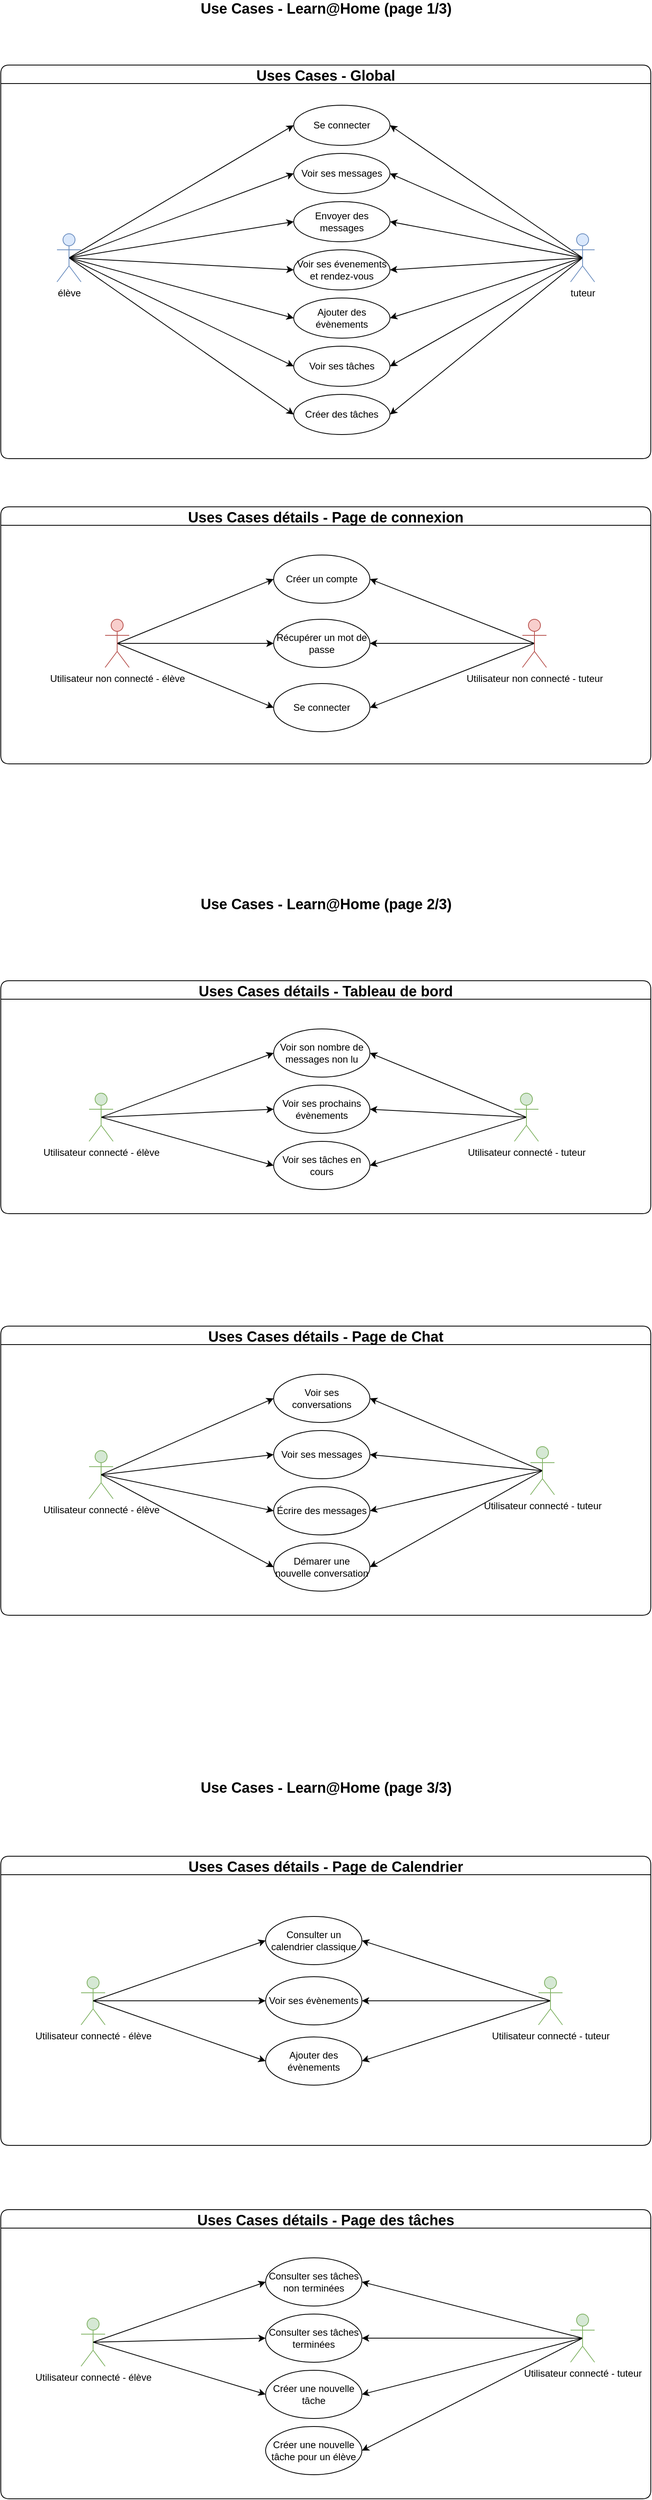 <mxfile version="16.5.6" type="github">
  <diagram id="5y3Y8shm7LxuJrihZbew" name="Page-1">
    <mxGraphModel dx="1597" dy="2148" grid="1" gridSize="10" guides="1" tooltips="1" connect="1" arrows="1" fold="1" page="1" pageScale="1" pageWidth="850" pageHeight="1100" math="0" shadow="0">
      <root>
        <mxCell id="0" />
        <mxCell id="1" parent="0" />
        <mxCell id="k5tXMVWCxpUMDOGmqdlx-50" value="Uses Cases - Global" style="swimlane;rounded=1;fontSize=18;" parent="1" vertex="1">
          <mxGeometry x="20" y="-980" width="810" height="490" as="geometry">
            <mxRectangle x="20" y="-1090" width="810" height="30" as="alternateBounds" />
          </mxGeometry>
        </mxCell>
        <mxCell id="9ta2XqwKcZoJ4byoa4TT-27" style="edgeStyle=none;rounded=0;orthogonalLoop=1;jettySize=auto;html=1;exitX=0.5;exitY=0.5;exitDx=0;exitDy=0;exitPerimeter=0;entryX=0;entryY=0.5;entryDx=0;entryDy=0;" edge="1" parent="k5tXMVWCxpUMDOGmqdlx-50" source="SRBUkLa7oLqDcEIWUBkG-1" target="SRBUkLa7oLqDcEIWUBkG-5">
          <mxGeometry relative="1" as="geometry" />
        </mxCell>
        <mxCell id="9ta2XqwKcZoJ4byoa4TT-28" style="edgeStyle=none;rounded=0;orthogonalLoop=1;jettySize=auto;html=1;exitX=0.5;exitY=0.5;exitDx=0;exitDy=0;exitPerimeter=0;entryX=0;entryY=0.5;entryDx=0;entryDy=0;" edge="1" parent="k5tXMVWCxpUMDOGmqdlx-50" source="SRBUkLa7oLqDcEIWUBkG-1" target="SRBUkLa7oLqDcEIWUBkG-8">
          <mxGeometry relative="1" as="geometry" />
        </mxCell>
        <mxCell id="9ta2XqwKcZoJ4byoa4TT-29" style="edgeStyle=none;rounded=0;orthogonalLoop=1;jettySize=auto;html=1;exitX=0.5;exitY=0.5;exitDx=0;exitDy=0;exitPerimeter=0;entryX=0;entryY=0.5;entryDx=0;entryDy=0;" edge="1" parent="k5tXMVWCxpUMDOGmqdlx-50" source="SRBUkLa7oLqDcEIWUBkG-1" target="SRBUkLa7oLqDcEIWUBkG-9">
          <mxGeometry relative="1" as="geometry" />
        </mxCell>
        <mxCell id="9ta2XqwKcZoJ4byoa4TT-30" style="edgeStyle=none;rounded=0;orthogonalLoop=1;jettySize=auto;html=1;exitX=0.5;exitY=0.5;exitDx=0;exitDy=0;exitPerimeter=0;entryX=0;entryY=0.5;entryDx=0;entryDy=0;" edge="1" parent="k5tXMVWCxpUMDOGmqdlx-50" source="SRBUkLa7oLqDcEIWUBkG-1" target="SRBUkLa7oLqDcEIWUBkG-7">
          <mxGeometry relative="1" as="geometry" />
        </mxCell>
        <mxCell id="9ta2XqwKcZoJ4byoa4TT-31" style="edgeStyle=none;rounded=0;orthogonalLoop=1;jettySize=auto;html=1;exitX=0.5;exitY=0.5;exitDx=0;exitDy=0;exitPerimeter=0;entryX=0;entryY=0.5;entryDx=0;entryDy=0;" edge="1" parent="k5tXMVWCxpUMDOGmqdlx-50" source="SRBUkLa7oLqDcEIWUBkG-1" target="SRBUkLa7oLqDcEIWUBkG-10">
          <mxGeometry relative="1" as="geometry" />
        </mxCell>
        <mxCell id="9ta2XqwKcZoJ4byoa4TT-32" style="edgeStyle=none;rounded=0;orthogonalLoop=1;jettySize=auto;html=1;exitX=0.5;exitY=0.5;exitDx=0;exitDy=0;exitPerimeter=0;entryX=0;entryY=0.5;entryDx=0;entryDy=0;" edge="1" parent="k5tXMVWCxpUMDOGmqdlx-50" source="SRBUkLa7oLqDcEIWUBkG-1" target="SRBUkLa7oLqDcEIWUBkG-6">
          <mxGeometry relative="1" as="geometry" />
        </mxCell>
        <mxCell id="9ta2XqwKcZoJ4byoa4TT-33" style="edgeStyle=none;rounded=0;orthogonalLoop=1;jettySize=auto;html=1;exitX=0.5;exitY=0.5;exitDx=0;exitDy=0;exitPerimeter=0;entryX=0;entryY=0.5;entryDx=0;entryDy=0;" edge="1" parent="k5tXMVWCxpUMDOGmqdlx-50" source="SRBUkLa7oLqDcEIWUBkG-1" target="SRBUkLa7oLqDcEIWUBkG-11">
          <mxGeometry relative="1" as="geometry" />
        </mxCell>
        <mxCell id="SRBUkLa7oLqDcEIWUBkG-1" value="élève" style="shape=umlActor;verticalLabelPosition=bottom;verticalAlign=top;html=1;outlineConnect=0;fillColor=#dae8fc;strokeColor=#6c8ebf;" parent="k5tXMVWCxpUMDOGmqdlx-50" vertex="1">
          <mxGeometry x="70" y="210" width="30" height="60" as="geometry" />
        </mxCell>
        <mxCell id="SRBUkLa7oLqDcEIWUBkG-5" value="Se connecter" style="ellipse;whiteSpace=wrap;html=1;" parent="k5tXMVWCxpUMDOGmqdlx-50" vertex="1">
          <mxGeometry x="365" y="50" width="120" height="50" as="geometry" />
        </mxCell>
        <mxCell id="SRBUkLa7oLqDcEIWUBkG-6" value="Voir ses tâches" style="ellipse;whiteSpace=wrap;html=1;" parent="k5tXMVWCxpUMDOGmqdlx-50" vertex="1">
          <mxGeometry x="365" y="350" width="120" height="50" as="geometry" />
        </mxCell>
        <mxCell id="SRBUkLa7oLqDcEIWUBkG-7" value="Voir ses évenements et rendez-vous" style="ellipse;whiteSpace=wrap;html=1;" parent="k5tXMVWCxpUMDOGmqdlx-50" vertex="1">
          <mxGeometry x="365" y="230" width="120" height="50" as="geometry" />
        </mxCell>
        <mxCell id="SRBUkLa7oLqDcEIWUBkG-8" value="Voir ses messages" style="ellipse;whiteSpace=wrap;html=1;" parent="k5tXMVWCxpUMDOGmqdlx-50" vertex="1">
          <mxGeometry x="365" y="110" width="120" height="50" as="geometry" />
        </mxCell>
        <mxCell id="SRBUkLa7oLqDcEIWUBkG-9" value="Envoyer des messages" style="ellipse;whiteSpace=wrap;html=1;" parent="k5tXMVWCxpUMDOGmqdlx-50" vertex="1">
          <mxGeometry x="365" y="170" width="120" height="50" as="geometry" />
        </mxCell>
        <mxCell id="SRBUkLa7oLqDcEIWUBkG-10" value="Ajouter des évènements" style="ellipse;whiteSpace=wrap;html=1;" parent="k5tXMVWCxpUMDOGmqdlx-50" vertex="1">
          <mxGeometry x="365" y="290" width="120" height="50" as="geometry" />
        </mxCell>
        <mxCell id="SRBUkLa7oLqDcEIWUBkG-11" value="Créer des tâches" style="ellipse;whiteSpace=wrap;html=1;" parent="k5tXMVWCxpUMDOGmqdlx-50" vertex="1">
          <mxGeometry x="365" y="410" width="120" height="50" as="geometry" />
        </mxCell>
        <mxCell id="9ta2XqwKcZoJ4byoa4TT-20" style="edgeStyle=none;rounded=0;orthogonalLoop=1;jettySize=auto;html=1;exitX=0.5;exitY=0.5;exitDx=0;exitDy=0;exitPerimeter=0;entryX=1;entryY=0.5;entryDx=0;entryDy=0;" edge="1" parent="k5tXMVWCxpUMDOGmqdlx-50" source="9ta2XqwKcZoJ4byoa4TT-19" target="SRBUkLa7oLqDcEIWUBkG-5">
          <mxGeometry relative="1" as="geometry" />
        </mxCell>
        <mxCell id="9ta2XqwKcZoJ4byoa4TT-21" style="edgeStyle=none;rounded=0;orthogonalLoop=1;jettySize=auto;html=1;exitX=0.5;exitY=0.5;exitDx=0;exitDy=0;exitPerimeter=0;entryX=1;entryY=0.5;entryDx=0;entryDy=0;" edge="1" parent="k5tXMVWCxpUMDOGmqdlx-50" source="9ta2XqwKcZoJ4byoa4TT-19" target="SRBUkLa7oLqDcEIWUBkG-8">
          <mxGeometry relative="1" as="geometry" />
        </mxCell>
        <mxCell id="9ta2XqwKcZoJ4byoa4TT-22" style="edgeStyle=none;rounded=0;orthogonalLoop=1;jettySize=auto;html=1;exitX=0.5;exitY=0.5;exitDx=0;exitDy=0;exitPerimeter=0;entryX=1;entryY=0.5;entryDx=0;entryDy=0;" edge="1" parent="k5tXMVWCxpUMDOGmqdlx-50" source="9ta2XqwKcZoJ4byoa4TT-19" target="SRBUkLa7oLqDcEIWUBkG-9">
          <mxGeometry relative="1" as="geometry" />
        </mxCell>
        <mxCell id="9ta2XqwKcZoJ4byoa4TT-23" style="edgeStyle=none;rounded=0;orthogonalLoop=1;jettySize=auto;html=1;exitX=0.5;exitY=0.5;exitDx=0;exitDy=0;exitPerimeter=0;entryX=1;entryY=0.5;entryDx=0;entryDy=0;" edge="1" parent="k5tXMVWCxpUMDOGmqdlx-50" source="9ta2XqwKcZoJ4byoa4TT-19" target="SRBUkLa7oLqDcEIWUBkG-7">
          <mxGeometry relative="1" as="geometry" />
        </mxCell>
        <mxCell id="9ta2XqwKcZoJ4byoa4TT-24" style="edgeStyle=none;rounded=0;orthogonalLoop=1;jettySize=auto;html=1;exitX=0.5;exitY=0.5;exitDx=0;exitDy=0;exitPerimeter=0;entryX=1;entryY=0.5;entryDx=0;entryDy=0;" edge="1" parent="k5tXMVWCxpUMDOGmqdlx-50" source="9ta2XqwKcZoJ4byoa4TT-19" target="SRBUkLa7oLqDcEIWUBkG-10">
          <mxGeometry relative="1" as="geometry" />
        </mxCell>
        <mxCell id="9ta2XqwKcZoJ4byoa4TT-25" style="edgeStyle=none;rounded=0;orthogonalLoop=1;jettySize=auto;html=1;exitX=0.5;exitY=0.5;exitDx=0;exitDy=0;exitPerimeter=0;entryX=1;entryY=0.5;entryDx=0;entryDy=0;" edge="1" parent="k5tXMVWCxpUMDOGmqdlx-50" source="9ta2XqwKcZoJ4byoa4TT-19" target="SRBUkLa7oLqDcEIWUBkG-6">
          <mxGeometry relative="1" as="geometry" />
        </mxCell>
        <mxCell id="9ta2XqwKcZoJ4byoa4TT-26" style="edgeStyle=none;rounded=0;orthogonalLoop=1;jettySize=auto;html=1;exitX=0.5;exitY=0.5;exitDx=0;exitDy=0;exitPerimeter=0;entryX=1;entryY=0.5;entryDx=0;entryDy=0;" edge="1" parent="k5tXMVWCxpUMDOGmqdlx-50" source="9ta2XqwKcZoJ4byoa4TT-19" target="SRBUkLa7oLqDcEIWUBkG-11">
          <mxGeometry relative="1" as="geometry" />
        </mxCell>
        <mxCell id="9ta2XqwKcZoJ4byoa4TT-19" value="tuteur" style="shape=umlActor;verticalLabelPosition=bottom;verticalAlign=top;html=1;fillColor=#dae8fc;strokeColor=#6c8ebf;" vertex="1" parent="k5tXMVWCxpUMDOGmqdlx-50">
          <mxGeometry x="710" y="210" width="30" height="60" as="geometry" />
        </mxCell>
        <mxCell id="k5tXMVWCxpUMDOGmqdlx-51" value="Uses Cases détails - Page de connexion" style="swimlane;rounded=1;fontSize=18;" parent="1" vertex="1">
          <mxGeometry x="20" y="-430" width="810" height="320" as="geometry" />
        </mxCell>
        <mxCell id="k5tXMVWCxpUMDOGmqdlx-87" style="rounded=0;orthogonalLoop=1;jettySize=auto;html=1;exitX=0.5;exitY=0.5;exitDx=0;exitDy=0;exitPerimeter=0;entryX=0;entryY=0.5;entryDx=0;entryDy=0;fontSize=18;" parent="k5tXMVWCxpUMDOGmqdlx-51" source="k5tXMVWCxpUMDOGmqdlx-1" target="k5tXMVWCxpUMDOGmqdlx-85" edge="1">
          <mxGeometry relative="1" as="geometry" />
        </mxCell>
        <mxCell id="k5tXMVWCxpUMDOGmqdlx-90" style="edgeStyle=none;rounded=0;orthogonalLoop=1;jettySize=auto;html=1;exitX=0.5;exitY=0.5;exitDx=0;exitDy=0;exitPerimeter=0;entryX=0;entryY=0.5;entryDx=0;entryDy=0;fontSize=18;" parent="k5tXMVWCxpUMDOGmqdlx-51" source="k5tXMVWCxpUMDOGmqdlx-1" target="k5tXMVWCxpUMDOGmqdlx-88" edge="1">
          <mxGeometry relative="1" as="geometry" />
        </mxCell>
        <mxCell id="k5tXMVWCxpUMDOGmqdlx-91" style="edgeStyle=none;rounded=0;orthogonalLoop=1;jettySize=auto;html=1;exitX=0.5;exitY=0.5;exitDx=0;exitDy=0;exitPerimeter=0;entryX=0;entryY=0.5;entryDx=0;entryDy=0;fontSize=18;" parent="k5tXMVWCxpUMDOGmqdlx-51" source="k5tXMVWCxpUMDOGmqdlx-1" target="k5tXMVWCxpUMDOGmqdlx-89" edge="1">
          <mxGeometry relative="1" as="geometry" />
        </mxCell>
        <mxCell id="k5tXMVWCxpUMDOGmqdlx-1" value="Utilisateur non connecté - élève" style="shape=umlActor;verticalLabelPosition=bottom;verticalAlign=top;html=1;fillColor=#f8cecc;strokeColor=#b85450;" parent="k5tXMVWCxpUMDOGmqdlx-51" vertex="1">
          <mxGeometry x="130" y="140" width="30" height="60" as="geometry" />
        </mxCell>
        <mxCell id="k5tXMVWCxpUMDOGmqdlx-85" value="Créer un compte" style="ellipse;whiteSpace=wrap;html=1;verticalAlign=middle;" parent="k5tXMVWCxpUMDOGmqdlx-51" vertex="1">
          <mxGeometry x="340" y="60" width="120" height="60" as="geometry" />
        </mxCell>
        <mxCell id="k5tXMVWCxpUMDOGmqdlx-88" value="Récupérer un mot de passe" style="ellipse;whiteSpace=wrap;html=1;verticalAlign=middle;" parent="k5tXMVWCxpUMDOGmqdlx-51" vertex="1">
          <mxGeometry x="340" y="140" width="120" height="60" as="geometry" />
        </mxCell>
        <mxCell id="k5tXMVWCxpUMDOGmqdlx-89" value="Se connecter" style="ellipse;whiteSpace=wrap;html=1;verticalAlign=middle;" parent="k5tXMVWCxpUMDOGmqdlx-51" vertex="1">
          <mxGeometry x="340" y="220" width="120" height="60" as="geometry" />
        </mxCell>
        <mxCell id="9ta2XqwKcZoJ4byoa4TT-15" style="edgeStyle=none;rounded=0;orthogonalLoop=1;jettySize=auto;html=1;exitX=0.5;exitY=0.5;exitDx=0;exitDy=0;exitPerimeter=0;entryX=1;entryY=0.5;entryDx=0;entryDy=0;" edge="1" parent="k5tXMVWCxpUMDOGmqdlx-51" source="9ta2XqwKcZoJ4byoa4TT-14" target="k5tXMVWCxpUMDOGmqdlx-85">
          <mxGeometry relative="1" as="geometry" />
        </mxCell>
        <mxCell id="9ta2XqwKcZoJ4byoa4TT-16" style="edgeStyle=none;rounded=0;orthogonalLoop=1;jettySize=auto;html=1;exitX=0.5;exitY=0.5;exitDx=0;exitDy=0;exitPerimeter=0;entryX=1;entryY=0.5;entryDx=0;entryDy=0;" edge="1" parent="k5tXMVWCxpUMDOGmqdlx-51" source="9ta2XqwKcZoJ4byoa4TT-14" target="k5tXMVWCxpUMDOGmqdlx-88">
          <mxGeometry relative="1" as="geometry" />
        </mxCell>
        <mxCell id="9ta2XqwKcZoJ4byoa4TT-17" style="edgeStyle=none;rounded=0;orthogonalLoop=1;jettySize=auto;html=1;exitX=0.5;exitY=0.5;exitDx=0;exitDy=0;exitPerimeter=0;entryX=1;entryY=0.5;entryDx=0;entryDy=0;" edge="1" parent="k5tXMVWCxpUMDOGmqdlx-51" source="9ta2XqwKcZoJ4byoa4TT-14" target="k5tXMVWCxpUMDOGmqdlx-89">
          <mxGeometry relative="1" as="geometry" />
        </mxCell>
        <mxCell id="9ta2XqwKcZoJ4byoa4TT-14" value="Utilisateur non connecté - tuteur" style="shape=umlActor;verticalLabelPosition=bottom;verticalAlign=top;html=1;fillColor=#f8cecc;strokeColor=#b85450;" vertex="1" parent="k5tXMVWCxpUMDOGmqdlx-51">
          <mxGeometry x="650" y="140" width="30" height="60" as="geometry" />
        </mxCell>
        <mxCell id="k5tXMVWCxpUMDOGmqdlx-53" value="Uses Cases détails - Tableau de bord" style="swimlane;rounded=1;fontSize=18;" parent="1" vertex="1">
          <mxGeometry x="20" y="160" width="810" height="290" as="geometry" />
        </mxCell>
        <mxCell id="k5tXMVWCxpUMDOGmqdlx-95" style="edgeStyle=none;rounded=0;orthogonalLoop=1;jettySize=auto;html=1;exitX=0.5;exitY=0.5;exitDx=0;exitDy=0;exitPerimeter=0;entryX=0;entryY=0.5;entryDx=0;entryDy=0;fontSize=18;" parent="k5tXMVWCxpUMDOGmqdlx-53" source="k5tXMVWCxpUMDOGmqdlx-54" target="k5tXMVWCxpUMDOGmqdlx-92" edge="1">
          <mxGeometry relative="1" as="geometry" />
        </mxCell>
        <mxCell id="k5tXMVWCxpUMDOGmqdlx-97" style="edgeStyle=none;rounded=0;orthogonalLoop=1;jettySize=auto;html=1;exitX=0.5;exitY=0.5;exitDx=0;exitDy=0;exitPerimeter=0;entryX=0;entryY=0.5;entryDx=0;entryDy=0;fontSize=18;" parent="k5tXMVWCxpUMDOGmqdlx-53" source="k5tXMVWCxpUMDOGmqdlx-54" target="k5tXMVWCxpUMDOGmqdlx-93" edge="1">
          <mxGeometry relative="1" as="geometry" />
        </mxCell>
        <mxCell id="k5tXMVWCxpUMDOGmqdlx-98" style="edgeStyle=none;rounded=0;orthogonalLoop=1;jettySize=auto;html=1;exitX=0.5;exitY=0.5;exitDx=0;exitDy=0;exitPerimeter=0;entryX=0;entryY=0.5;entryDx=0;entryDy=0;fontSize=18;" parent="k5tXMVWCxpUMDOGmqdlx-53" source="k5tXMVWCxpUMDOGmqdlx-54" target="k5tXMVWCxpUMDOGmqdlx-94" edge="1">
          <mxGeometry relative="1" as="geometry" />
        </mxCell>
        <mxCell id="k5tXMVWCxpUMDOGmqdlx-54" value="Utilisateur connecté - élève" style="shape=umlActor;verticalLabelPosition=bottom;verticalAlign=top;html=1;fillColor=#d5e8d4;strokeColor=#82b366;" parent="k5tXMVWCxpUMDOGmqdlx-53" vertex="1">
          <mxGeometry x="110" y="140" width="30" height="60" as="geometry" />
        </mxCell>
        <mxCell id="k5tXMVWCxpUMDOGmqdlx-92" value="Voir son nombre de messages non lu" style="ellipse;whiteSpace=wrap;html=1;verticalAlign=middle;" parent="k5tXMVWCxpUMDOGmqdlx-53" vertex="1">
          <mxGeometry x="340" y="60" width="120" height="60" as="geometry" />
        </mxCell>
        <mxCell id="k5tXMVWCxpUMDOGmqdlx-93" value="Voir ses prochains évènements" style="ellipse;whiteSpace=wrap;html=1;verticalAlign=middle;" parent="k5tXMVWCxpUMDOGmqdlx-53" vertex="1">
          <mxGeometry x="340" y="130" width="120" height="60" as="geometry" />
        </mxCell>
        <mxCell id="k5tXMVWCxpUMDOGmqdlx-94" value="Voir ses tâches en cours" style="ellipse;whiteSpace=wrap;html=1;verticalAlign=middle;" parent="k5tXMVWCxpUMDOGmqdlx-53" vertex="1">
          <mxGeometry x="340" y="200" width="120" height="60" as="geometry" />
        </mxCell>
        <mxCell id="9ta2XqwKcZoJ4byoa4TT-11" style="edgeStyle=none;rounded=0;orthogonalLoop=1;jettySize=auto;html=1;exitX=0.5;exitY=0.5;exitDx=0;exitDy=0;exitPerimeter=0;entryX=1;entryY=0.5;entryDx=0;entryDy=0;" edge="1" parent="k5tXMVWCxpUMDOGmqdlx-53" source="9ta2XqwKcZoJ4byoa4TT-10" target="k5tXMVWCxpUMDOGmqdlx-92">
          <mxGeometry relative="1" as="geometry" />
        </mxCell>
        <mxCell id="9ta2XqwKcZoJ4byoa4TT-12" style="edgeStyle=none;rounded=0;orthogonalLoop=1;jettySize=auto;html=1;exitX=0.5;exitY=0.5;exitDx=0;exitDy=0;exitPerimeter=0;entryX=1;entryY=0.5;entryDx=0;entryDy=0;" edge="1" parent="k5tXMVWCxpUMDOGmqdlx-53" source="9ta2XqwKcZoJ4byoa4TT-10" target="k5tXMVWCxpUMDOGmqdlx-93">
          <mxGeometry relative="1" as="geometry" />
        </mxCell>
        <mxCell id="9ta2XqwKcZoJ4byoa4TT-13" style="edgeStyle=none;rounded=0;orthogonalLoop=1;jettySize=auto;html=1;exitX=0.5;exitY=0.5;exitDx=0;exitDy=0;exitPerimeter=0;entryX=1;entryY=0.5;entryDx=0;entryDy=0;" edge="1" parent="k5tXMVWCxpUMDOGmqdlx-53" source="9ta2XqwKcZoJ4byoa4TT-10" target="k5tXMVWCxpUMDOGmqdlx-94">
          <mxGeometry relative="1" as="geometry" />
        </mxCell>
        <mxCell id="9ta2XqwKcZoJ4byoa4TT-10" value="Utilisateur connecté - tuteur" style="shape=umlActor;verticalLabelPosition=bottom;verticalAlign=top;html=1;fillColor=#d5e8d4;strokeColor=#82b366;" vertex="1" parent="k5tXMVWCxpUMDOGmqdlx-53">
          <mxGeometry x="640" y="140" width="30" height="60" as="geometry" />
        </mxCell>
        <mxCell id="k5tXMVWCxpUMDOGmqdlx-99" value="Uses Cases détails - Page de Chat" style="swimlane;rounded=1;fontSize=18;" parent="1" vertex="1">
          <mxGeometry x="20" y="590" width="810" height="360" as="geometry" />
        </mxCell>
        <mxCell id="k5tXMVWCxpUMDOGmqdlx-121" style="edgeStyle=none;rounded=0;orthogonalLoop=1;jettySize=auto;html=1;exitX=0.5;exitY=0.5;exitDx=0;exitDy=0;exitPerimeter=0;entryX=0;entryY=0.5;entryDx=0;entryDy=0;fontSize=18;" parent="k5tXMVWCxpUMDOGmqdlx-99" source="k5tXMVWCxpUMDOGmqdlx-103" target="k5tXMVWCxpUMDOGmqdlx-107" edge="1">
          <mxGeometry relative="1" as="geometry" />
        </mxCell>
        <mxCell id="k5tXMVWCxpUMDOGmqdlx-103" value="Utilisateur connecté - élève" style="shape=umlActor;verticalLabelPosition=bottom;verticalAlign=top;html=1;fillColor=#d5e8d4;strokeColor=#82b366;" parent="k5tXMVWCxpUMDOGmqdlx-99" vertex="1">
          <mxGeometry x="110" y="155" width="30" height="60" as="geometry" />
        </mxCell>
        <mxCell id="k5tXMVWCxpUMDOGmqdlx-104" value="Voir ses messages" style="ellipse;whiteSpace=wrap;html=1;verticalAlign=middle;" parent="k5tXMVWCxpUMDOGmqdlx-99" vertex="1">
          <mxGeometry x="340" y="130" width="120" height="60" as="geometry" />
        </mxCell>
        <mxCell id="k5tXMVWCxpUMDOGmqdlx-100" style="edgeStyle=none;rounded=0;orthogonalLoop=1;jettySize=auto;html=1;exitX=0.5;exitY=0.5;exitDx=0;exitDy=0;exitPerimeter=0;entryX=0;entryY=0.5;entryDx=0;entryDy=0;fontSize=18;" parent="k5tXMVWCxpUMDOGmqdlx-99" source="k5tXMVWCxpUMDOGmqdlx-103" target="k5tXMVWCxpUMDOGmqdlx-104" edge="1">
          <mxGeometry relative="1" as="geometry" />
        </mxCell>
        <mxCell id="k5tXMVWCxpUMDOGmqdlx-105" value="Écrire des messages" style="ellipse;whiteSpace=wrap;html=1;verticalAlign=middle;" parent="k5tXMVWCxpUMDOGmqdlx-99" vertex="1">
          <mxGeometry x="340" y="200" width="120" height="60" as="geometry" />
        </mxCell>
        <mxCell id="k5tXMVWCxpUMDOGmqdlx-101" style="edgeStyle=none;rounded=0;orthogonalLoop=1;jettySize=auto;html=1;exitX=0.5;exitY=0.5;exitDx=0;exitDy=0;exitPerimeter=0;entryX=0;entryY=0.5;entryDx=0;entryDy=0;fontSize=18;" parent="k5tXMVWCxpUMDOGmqdlx-99" source="k5tXMVWCxpUMDOGmqdlx-103" target="k5tXMVWCxpUMDOGmqdlx-105" edge="1">
          <mxGeometry relative="1" as="geometry" />
        </mxCell>
        <mxCell id="k5tXMVWCxpUMDOGmqdlx-106" value="Démarer une nouvelle conversation" style="ellipse;whiteSpace=wrap;html=1;verticalAlign=middle;" parent="k5tXMVWCxpUMDOGmqdlx-99" vertex="1">
          <mxGeometry x="340" y="270" width="120" height="60" as="geometry" />
        </mxCell>
        <mxCell id="k5tXMVWCxpUMDOGmqdlx-102" style="edgeStyle=none;rounded=0;orthogonalLoop=1;jettySize=auto;html=1;exitX=0.5;exitY=0.5;exitDx=0;exitDy=0;exitPerimeter=0;entryX=0;entryY=0.5;entryDx=0;entryDy=0;fontSize=18;" parent="k5tXMVWCxpUMDOGmqdlx-99" source="k5tXMVWCxpUMDOGmqdlx-103" target="k5tXMVWCxpUMDOGmqdlx-106" edge="1">
          <mxGeometry relative="1" as="geometry" />
        </mxCell>
        <mxCell id="k5tXMVWCxpUMDOGmqdlx-107" value="Voir ses conversations" style="ellipse;whiteSpace=wrap;html=1;verticalAlign=middle;" parent="k5tXMVWCxpUMDOGmqdlx-99" vertex="1">
          <mxGeometry x="340" y="60" width="120" height="60" as="geometry" />
        </mxCell>
        <mxCell id="9ta2XqwKcZoJ4byoa4TT-6" style="edgeStyle=none;rounded=0;orthogonalLoop=1;jettySize=auto;html=1;exitX=0.5;exitY=0.5;exitDx=0;exitDy=0;exitPerimeter=0;entryX=1;entryY=0.5;entryDx=0;entryDy=0;" edge="1" parent="k5tXMVWCxpUMDOGmqdlx-99" source="9ta2XqwKcZoJ4byoa4TT-5" target="k5tXMVWCxpUMDOGmqdlx-107">
          <mxGeometry relative="1" as="geometry" />
        </mxCell>
        <mxCell id="9ta2XqwKcZoJ4byoa4TT-7" style="edgeStyle=none;rounded=0;orthogonalLoop=1;jettySize=auto;html=1;exitX=0.5;exitY=0.5;exitDx=0;exitDy=0;exitPerimeter=0;entryX=1;entryY=0.5;entryDx=0;entryDy=0;" edge="1" parent="k5tXMVWCxpUMDOGmqdlx-99" source="9ta2XqwKcZoJ4byoa4TT-5" target="k5tXMVWCxpUMDOGmqdlx-104">
          <mxGeometry relative="1" as="geometry" />
        </mxCell>
        <mxCell id="9ta2XqwKcZoJ4byoa4TT-8" style="edgeStyle=none;rounded=0;orthogonalLoop=1;jettySize=auto;html=1;exitX=0.5;exitY=0.5;exitDx=0;exitDy=0;exitPerimeter=0;entryX=1;entryY=0.5;entryDx=0;entryDy=0;" edge="1" parent="k5tXMVWCxpUMDOGmqdlx-99" source="9ta2XqwKcZoJ4byoa4TT-5" target="k5tXMVWCxpUMDOGmqdlx-105">
          <mxGeometry relative="1" as="geometry" />
        </mxCell>
        <mxCell id="9ta2XqwKcZoJ4byoa4TT-9" style="edgeStyle=none;rounded=0;orthogonalLoop=1;jettySize=auto;html=1;exitX=0.5;exitY=0.5;exitDx=0;exitDy=0;exitPerimeter=0;entryX=1;entryY=0.5;entryDx=0;entryDy=0;" edge="1" parent="k5tXMVWCxpUMDOGmqdlx-99" source="9ta2XqwKcZoJ4byoa4TT-5" target="k5tXMVWCxpUMDOGmqdlx-106">
          <mxGeometry relative="1" as="geometry" />
        </mxCell>
        <mxCell id="9ta2XqwKcZoJ4byoa4TT-5" value="Utilisateur connecté - tuteur" style="shape=umlActor;verticalLabelPosition=bottom;verticalAlign=top;html=1;fillColor=#d5e8d4;strokeColor=#82b366;" vertex="1" parent="k5tXMVWCxpUMDOGmqdlx-99">
          <mxGeometry x="660" y="150" width="30" height="60" as="geometry" />
        </mxCell>
        <mxCell id="k5tXMVWCxpUMDOGmqdlx-110" value="Uses Cases détails - Page de Calendrier" style="swimlane;rounded=1;fontSize=18;" parent="1" vertex="1">
          <mxGeometry x="20" y="1250" width="810" height="360" as="geometry" />
        </mxCell>
        <mxCell id="k5tXMVWCxpUMDOGmqdlx-120" style="edgeStyle=none;rounded=0;orthogonalLoop=1;jettySize=auto;html=1;exitX=0.5;exitY=0.5;exitDx=0;exitDy=0;exitPerimeter=0;entryX=0;entryY=0.5;entryDx=0;entryDy=0;fontSize=18;" parent="k5tXMVWCxpUMDOGmqdlx-110" source="k5tXMVWCxpUMDOGmqdlx-111" target="k5tXMVWCxpUMDOGmqdlx-119" edge="1">
          <mxGeometry relative="1" as="geometry" />
        </mxCell>
        <mxCell id="k5tXMVWCxpUMDOGmqdlx-111" value="Utilisateur connecté - élève" style="shape=umlActor;verticalLabelPosition=bottom;verticalAlign=top;html=1;fillColor=#d5e8d4;strokeColor=#82b366;" parent="k5tXMVWCxpUMDOGmqdlx-110" vertex="1">
          <mxGeometry x="100" y="150" width="30" height="60" as="geometry" />
        </mxCell>
        <mxCell id="k5tXMVWCxpUMDOGmqdlx-112" value="Voir ses évènements" style="ellipse;whiteSpace=wrap;html=1;verticalAlign=middle;" parent="k5tXMVWCxpUMDOGmqdlx-110" vertex="1">
          <mxGeometry x="330" y="150" width="120" height="60" as="geometry" />
        </mxCell>
        <mxCell id="k5tXMVWCxpUMDOGmqdlx-113" style="edgeStyle=none;rounded=0;orthogonalLoop=1;jettySize=auto;html=1;exitX=0.5;exitY=0.5;exitDx=0;exitDy=0;exitPerimeter=0;entryX=0;entryY=0.5;entryDx=0;entryDy=0;fontSize=18;" parent="k5tXMVWCxpUMDOGmqdlx-110" source="k5tXMVWCxpUMDOGmqdlx-111" target="k5tXMVWCxpUMDOGmqdlx-112" edge="1">
          <mxGeometry relative="1" as="geometry" />
        </mxCell>
        <mxCell id="k5tXMVWCxpUMDOGmqdlx-114" value="Ajouter des évènements" style="ellipse;whiteSpace=wrap;html=1;verticalAlign=middle;" parent="k5tXMVWCxpUMDOGmqdlx-110" vertex="1">
          <mxGeometry x="330" y="225" width="120" height="60" as="geometry" />
        </mxCell>
        <mxCell id="k5tXMVWCxpUMDOGmqdlx-115" style="edgeStyle=none;rounded=0;orthogonalLoop=1;jettySize=auto;html=1;exitX=0.5;exitY=0.5;exitDx=0;exitDy=0;exitPerimeter=0;entryX=0;entryY=0.5;entryDx=0;entryDy=0;fontSize=18;" parent="k5tXMVWCxpUMDOGmqdlx-110" source="k5tXMVWCxpUMDOGmqdlx-111" target="k5tXMVWCxpUMDOGmqdlx-114" edge="1">
          <mxGeometry relative="1" as="geometry" />
        </mxCell>
        <mxCell id="k5tXMVWCxpUMDOGmqdlx-119" value="Consulter un calendrier classique" style="ellipse;whiteSpace=wrap;html=1;verticalAlign=middle;" parent="k5tXMVWCxpUMDOGmqdlx-110" vertex="1">
          <mxGeometry x="330" y="75" width="120" height="60" as="geometry" />
        </mxCell>
        <mxCell id="9ta2XqwKcZoJ4byoa4TT-2" style="rounded=0;orthogonalLoop=1;jettySize=auto;html=1;exitX=0.5;exitY=0.5;exitDx=0;exitDy=0;exitPerimeter=0;entryX=1;entryY=0.5;entryDx=0;entryDy=0;" edge="1" parent="k5tXMVWCxpUMDOGmqdlx-110" source="9ta2XqwKcZoJ4byoa4TT-1" target="k5tXMVWCxpUMDOGmqdlx-119">
          <mxGeometry relative="1" as="geometry" />
        </mxCell>
        <mxCell id="9ta2XqwKcZoJ4byoa4TT-3" style="edgeStyle=none;rounded=0;orthogonalLoop=1;jettySize=auto;html=1;exitX=0.5;exitY=0.5;exitDx=0;exitDy=0;exitPerimeter=0;entryX=1;entryY=0.5;entryDx=0;entryDy=0;" edge="1" parent="k5tXMVWCxpUMDOGmqdlx-110" source="9ta2XqwKcZoJ4byoa4TT-1" target="k5tXMVWCxpUMDOGmqdlx-112">
          <mxGeometry relative="1" as="geometry" />
        </mxCell>
        <mxCell id="9ta2XqwKcZoJ4byoa4TT-4" style="edgeStyle=none;rounded=0;orthogonalLoop=1;jettySize=auto;html=1;exitX=0.5;exitY=0.5;exitDx=0;exitDy=0;exitPerimeter=0;entryX=1;entryY=0.5;entryDx=0;entryDy=0;" edge="1" parent="k5tXMVWCxpUMDOGmqdlx-110" source="9ta2XqwKcZoJ4byoa4TT-1" target="k5tXMVWCxpUMDOGmqdlx-114">
          <mxGeometry relative="1" as="geometry" />
        </mxCell>
        <mxCell id="9ta2XqwKcZoJ4byoa4TT-1" value="Utilisateur connecté - tuteur" style="shape=umlActor;verticalLabelPosition=bottom;verticalAlign=top;html=1;fillColor=#d5e8d4;strokeColor=#82b366;" vertex="1" parent="k5tXMVWCxpUMDOGmqdlx-110">
          <mxGeometry x="670" y="150" width="30" height="60" as="geometry" />
        </mxCell>
        <mxCell id="k5tXMVWCxpUMDOGmqdlx-122" value="Uses Cases détails - Page des tâches" style="swimlane;rounded=1;fontSize=18;" parent="1" vertex="1">
          <mxGeometry x="20" y="1690" width="810" height="360" as="geometry" />
        </mxCell>
        <mxCell id="k5tXMVWCxpUMDOGmqdlx-123" style="edgeStyle=none;rounded=0;orthogonalLoop=1;jettySize=auto;html=1;exitX=0.5;exitY=0.5;exitDx=0;exitDy=0;exitPerimeter=0;entryX=0;entryY=0.5;entryDx=0;entryDy=0;fontSize=18;" parent="k5tXMVWCxpUMDOGmqdlx-122" source="k5tXMVWCxpUMDOGmqdlx-124" target="k5tXMVWCxpUMDOGmqdlx-129" edge="1">
          <mxGeometry relative="1" as="geometry" />
        </mxCell>
        <mxCell id="k5tXMVWCxpUMDOGmqdlx-131" style="edgeStyle=none;rounded=0;orthogonalLoop=1;jettySize=auto;html=1;exitX=0.5;exitY=0.5;exitDx=0;exitDy=0;exitPerimeter=0;entryX=0;entryY=0.5;entryDx=0;entryDy=0;fontSize=18;" parent="k5tXMVWCxpUMDOGmqdlx-122" source="k5tXMVWCxpUMDOGmqdlx-124" target="k5tXMVWCxpUMDOGmqdlx-130" edge="1">
          <mxGeometry relative="1" as="geometry" />
        </mxCell>
        <mxCell id="k5tXMVWCxpUMDOGmqdlx-124" value="Utilisateur connecté - élève" style="shape=umlActor;verticalLabelPosition=bottom;verticalAlign=top;html=1;fillColor=#d5e8d4;strokeColor=#82b366;" parent="k5tXMVWCxpUMDOGmqdlx-122" vertex="1">
          <mxGeometry x="100" y="135" width="30" height="60" as="geometry" />
        </mxCell>
        <mxCell id="k5tXMVWCxpUMDOGmqdlx-125" value="Créer une nouvelle tâche" style="ellipse;whiteSpace=wrap;html=1;verticalAlign=middle;" parent="k5tXMVWCxpUMDOGmqdlx-122" vertex="1">
          <mxGeometry x="330" y="200" width="120" height="60" as="geometry" />
        </mxCell>
        <mxCell id="k5tXMVWCxpUMDOGmqdlx-126" style="edgeStyle=none;rounded=0;orthogonalLoop=1;jettySize=auto;html=1;exitX=0.5;exitY=0.5;exitDx=0;exitDy=0;exitPerimeter=0;entryX=0;entryY=0.5;entryDx=0;entryDy=0;fontSize=18;" parent="k5tXMVWCxpUMDOGmqdlx-122" source="k5tXMVWCxpUMDOGmqdlx-124" target="k5tXMVWCxpUMDOGmqdlx-125" edge="1">
          <mxGeometry relative="1" as="geometry" />
        </mxCell>
        <mxCell id="k5tXMVWCxpUMDOGmqdlx-129" value="Consulter ses tâches non terminées" style="ellipse;whiteSpace=wrap;html=1;verticalAlign=middle;" parent="k5tXMVWCxpUMDOGmqdlx-122" vertex="1">
          <mxGeometry x="330" y="60" width="120" height="60" as="geometry" />
        </mxCell>
        <mxCell id="k5tXMVWCxpUMDOGmqdlx-130" value="Consulter ses tâches terminées" style="ellipse;whiteSpace=wrap;html=1;verticalAlign=middle;" parent="k5tXMVWCxpUMDOGmqdlx-122" vertex="1">
          <mxGeometry x="330" y="130" width="120" height="60" as="geometry" />
        </mxCell>
        <mxCell id="k5tXMVWCxpUMDOGmqdlx-133" style="edgeStyle=none;rounded=0;orthogonalLoop=1;jettySize=auto;html=1;exitX=0.5;exitY=0.5;exitDx=0;exitDy=0;exitPerimeter=0;entryX=1;entryY=0.5;entryDx=0;entryDy=0;fontSize=18;" parent="k5tXMVWCxpUMDOGmqdlx-122" source="k5tXMVWCxpUMDOGmqdlx-132" target="k5tXMVWCxpUMDOGmqdlx-129" edge="1">
          <mxGeometry relative="1" as="geometry" />
        </mxCell>
        <mxCell id="k5tXMVWCxpUMDOGmqdlx-134" style="edgeStyle=none;rounded=0;orthogonalLoop=1;jettySize=auto;html=1;exitX=0.5;exitY=0.5;exitDx=0;exitDy=0;exitPerimeter=0;entryX=1;entryY=0.5;entryDx=0;entryDy=0;fontSize=18;" parent="k5tXMVWCxpUMDOGmqdlx-122" source="k5tXMVWCxpUMDOGmqdlx-132" target="k5tXMVWCxpUMDOGmqdlx-130" edge="1">
          <mxGeometry relative="1" as="geometry" />
        </mxCell>
        <mxCell id="k5tXMVWCxpUMDOGmqdlx-135" style="edgeStyle=none;rounded=0;orthogonalLoop=1;jettySize=auto;html=1;exitX=0.5;exitY=0.5;exitDx=0;exitDy=0;exitPerimeter=0;entryX=1;entryY=0.5;entryDx=0;entryDy=0;fontSize=18;" parent="k5tXMVWCxpUMDOGmqdlx-122" source="k5tXMVWCxpUMDOGmqdlx-132" target="k5tXMVWCxpUMDOGmqdlx-125" edge="1">
          <mxGeometry relative="1" as="geometry" />
        </mxCell>
        <mxCell id="k5tXMVWCxpUMDOGmqdlx-137" style="edgeStyle=none;rounded=0;orthogonalLoop=1;jettySize=auto;html=1;exitX=0.5;exitY=0.5;exitDx=0;exitDy=0;exitPerimeter=0;entryX=1;entryY=0.5;entryDx=0;entryDy=0;fontSize=18;" parent="k5tXMVWCxpUMDOGmqdlx-122" source="k5tXMVWCxpUMDOGmqdlx-132" target="k5tXMVWCxpUMDOGmqdlx-136" edge="1">
          <mxGeometry relative="1" as="geometry" />
        </mxCell>
        <mxCell id="k5tXMVWCxpUMDOGmqdlx-132" value="Utilisateur connecté - tuteur" style="shape=umlActor;verticalLabelPosition=bottom;verticalAlign=top;html=1;fillColor=#d5e8d4;strokeColor=#82b366;" parent="k5tXMVWCxpUMDOGmqdlx-122" vertex="1">
          <mxGeometry x="710" y="130" width="30" height="60" as="geometry" />
        </mxCell>
        <mxCell id="k5tXMVWCxpUMDOGmqdlx-136" value="Créer une nouvelle tâche pour un élève" style="ellipse;whiteSpace=wrap;html=1;verticalAlign=middle;" parent="k5tXMVWCxpUMDOGmqdlx-122" vertex="1">
          <mxGeometry x="330" y="270" width="120" height="60" as="geometry" />
        </mxCell>
        <mxCell id="9ta2XqwKcZoJ4byoa4TT-34" value="&lt;b&gt;&lt;font style=&quot;font-size: 18px&quot;&gt;Use Cases - Learn@Home (page 1/3)&lt;br&gt;&lt;/font&gt;&lt;/b&gt;" style="text;html=1;align=center;verticalAlign=middle;resizable=0;points=[];autosize=1;strokeColor=none;fillColor=none;" vertex="1" parent="1">
          <mxGeometry x="260" y="-1060" width="330" height="20" as="geometry" />
        </mxCell>
        <mxCell id="9ta2XqwKcZoJ4byoa4TT-35" value="&lt;b&gt;&lt;font style=&quot;font-size: 18px&quot;&gt;Use Cases - Learn@Home (page 2/3)&lt;br&gt;&lt;/font&gt;&lt;/b&gt;" style="text;html=1;align=center;verticalAlign=middle;resizable=0;points=[];autosize=1;strokeColor=none;fillColor=none;fontSize=18;" vertex="1" parent="1">
          <mxGeometry x="260" y="50" width="330" height="30" as="geometry" />
        </mxCell>
        <mxCell id="9ta2XqwKcZoJ4byoa4TT-36" value="&lt;b&gt;&lt;font style=&quot;font-size: 18px&quot;&gt;Use Cases - Learn@Home (page 3/3)&lt;br&gt;&lt;/font&gt;&lt;/b&gt;" style="text;html=1;align=center;verticalAlign=middle;resizable=0;points=[];autosize=1;strokeColor=none;fillColor=none;fontSize=18;" vertex="1" parent="1">
          <mxGeometry x="260" y="1150" width="330" height="30" as="geometry" />
        </mxCell>
      </root>
    </mxGraphModel>
  </diagram>
</mxfile>
